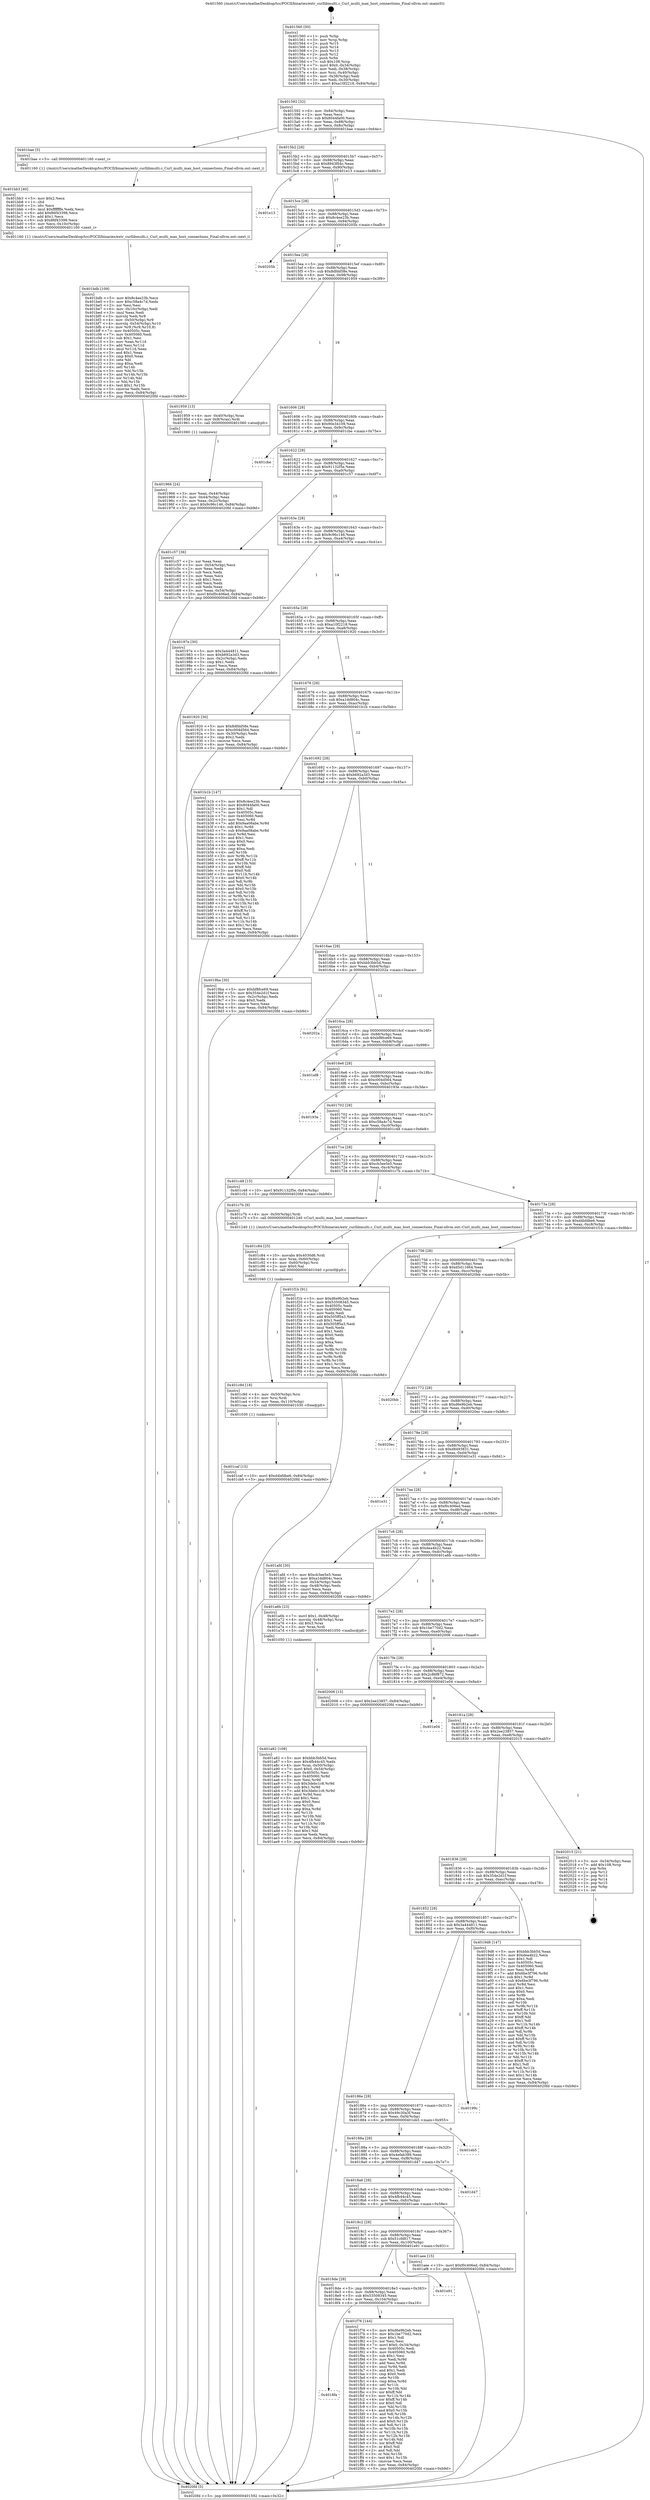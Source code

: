 digraph "0x401560" {
  label = "0x401560 (/mnt/c/Users/mathe/Desktop/tcc/POCII/binaries/extr_curllibmulti.c_Curl_multi_max_host_connections_Final-ollvm.out::main(0))"
  labelloc = "t"
  node[shape=record]

  Entry [label="",width=0.3,height=0.3,shape=circle,fillcolor=black,style=filled]
  "0x401592" [label="{
     0x401592 [32]\l
     | [instrs]\l
     &nbsp;&nbsp;0x401592 \<+6\>: mov -0x84(%rbp),%eax\l
     &nbsp;&nbsp;0x401598 \<+2\>: mov %eax,%ecx\l
     &nbsp;&nbsp;0x40159a \<+6\>: sub $0x8044fa00,%ecx\l
     &nbsp;&nbsp;0x4015a0 \<+6\>: mov %eax,-0x88(%rbp)\l
     &nbsp;&nbsp;0x4015a6 \<+6\>: mov %ecx,-0x8c(%rbp)\l
     &nbsp;&nbsp;0x4015ac \<+6\>: je 0000000000401bae \<main+0x64e\>\l
  }"]
  "0x401bae" [label="{
     0x401bae [5]\l
     | [instrs]\l
     &nbsp;&nbsp;0x401bae \<+5\>: call 0000000000401160 \<next_i\>\l
     | [calls]\l
     &nbsp;&nbsp;0x401160 \{1\} (/mnt/c/Users/mathe/Desktop/tcc/POCII/binaries/extr_curllibmulti.c_Curl_multi_max_host_connections_Final-ollvm.out::next_i)\l
  }"]
  "0x4015b2" [label="{
     0x4015b2 [28]\l
     | [instrs]\l
     &nbsp;&nbsp;0x4015b2 \<+5\>: jmp 00000000004015b7 \<main+0x57\>\l
     &nbsp;&nbsp;0x4015b7 \<+6\>: mov -0x88(%rbp),%eax\l
     &nbsp;&nbsp;0x4015bd \<+5\>: sub $0x8943f04c,%eax\l
     &nbsp;&nbsp;0x4015c2 \<+6\>: mov %eax,-0x90(%rbp)\l
     &nbsp;&nbsp;0x4015c8 \<+6\>: je 0000000000401e13 \<main+0x8b3\>\l
  }"]
  Exit [label="",width=0.3,height=0.3,shape=circle,fillcolor=black,style=filled,peripheries=2]
  "0x401e13" [label="{
     0x401e13\l
  }", style=dashed]
  "0x4015ce" [label="{
     0x4015ce [28]\l
     | [instrs]\l
     &nbsp;&nbsp;0x4015ce \<+5\>: jmp 00000000004015d3 \<main+0x73\>\l
     &nbsp;&nbsp;0x4015d3 \<+6\>: mov -0x88(%rbp),%eax\l
     &nbsp;&nbsp;0x4015d9 \<+5\>: sub $0x8c4ee23b,%eax\l
     &nbsp;&nbsp;0x4015de \<+6\>: mov %eax,-0x94(%rbp)\l
     &nbsp;&nbsp;0x4015e4 \<+6\>: je 000000000040205b \<main+0xafb\>\l
  }"]
  "0x4018fa" [label="{
     0x4018fa\l
  }", style=dashed]
  "0x40205b" [label="{
     0x40205b\l
  }", style=dashed]
  "0x4015ea" [label="{
     0x4015ea [28]\l
     | [instrs]\l
     &nbsp;&nbsp;0x4015ea \<+5\>: jmp 00000000004015ef \<main+0x8f\>\l
     &nbsp;&nbsp;0x4015ef \<+6\>: mov -0x88(%rbp),%eax\l
     &nbsp;&nbsp;0x4015f5 \<+5\>: sub $0x8dfdd58e,%eax\l
     &nbsp;&nbsp;0x4015fa \<+6\>: mov %eax,-0x98(%rbp)\l
     &nbsp;&nbsp;0x401600 \<+6\>: je 0000000000401959 \<main+0x3f9\>\l
  }"]
  "0x401f76" [label="{
     0x401f76 [144]\l
     | [instrs]\l
     &nbsp;&nbsp;0x401f76 \<+5\>: mov $0xd6e9b2eb,%eax\l
     &nbsp;&nbsp;0x401f7b \<+5\>: mov $0x1be770d2,%ecx\l
     &nbsp;&nbsp;0x401f80 \<+2\>: mov $0x1,%dl\l
     &nbsp;&nbsp;0x401f82 \<+2\>: xor %esi,%esi\l
     &nbsp;&nbsp;0x401f84 \<+7\>: movl $0x0,-0x34(%rbp)\l
     &nbsp;&nbsp;0x401f8b \<+7\>: mov 0x40505c,%edi\l
     &nbsp;&nbsp;0x401f92 \<+8\>: mov 0x405060,%r8d\l
     &nbsp;&nbsp;0x401f9a \<+3\>: sub $0x1,%esi\l
     &nbsp;&nbsp;0x401f9d \<+3\>: mov %edi,%r9d\l
     &nbsp;&nbsp;0x401fa0 \<+3\>: add %esi,%r9d\l
     &nbsp;&nbsp;0x401fa3 \<+4\>: imul %r9d,%edi\l
     &nbsp;&nbsp;0x401fa7 \<+3\>: and $0x1,%edi\l
     &nbsp;&nbsp;0x401faa \<+3\>: cmp $0x0,%edi\l
     &nbsp;&nbsp;0x401fad \<+4\>: sete %r10b\l
     &nbsp;&nbsp;0x401fb1 \<+4\>: cmp $0xa,%r8d\l
     &nbsp;&nbsp;0x401fb5 \<+4\>: setl %r11b\l
     &nbsp;&nbsp;0x401fb9 \<+3\>: mov %r10b,%bl\l
     &nbsp;&nbsp;0x401fbc \<+3\>: xor $0xff,%bl\l
     &nbsp;&nbsp;0x401fbf \<+3\>: mov %r11b,%r14b\l
     &nbsp;&nbsp;0x401fc2 \<+4\>: xor $0xff,%r14b\l
     &nbsp;&nbsp;0x401fc6 \<+3\>: xor $0x0,%dl\l
     &nbsp;&nbsp;0x401fc9 \<+3\>: mov %bl,%r15b\l
     &nbsp;&nbsp;0x401fcc \<+4\>: and $0x0,%r15b\l
     &nbsp;&nbsp;0x401fd0 \<+3\>: and %dl,%r10b\l
     &nbsp;&nbsp;0x401fd3 \<+3\>: mov %r14b,%r12b\l
     &nbsp;&nbsp;0x401fd6 \<+4\>: and $0x0,%r12b\l
     &nbsp;&nbsp;0x401fda \<+3\>: and %dl,%r11b\l
     &nbsp;&nbsp;0x401fdd \<+3\>: or %r10b,%r15b\l
     &nbsp;&nbsp;0x401fe0 \<+3\>: or %r11b,%r12b\l
     &nbsp;&nbsp;0x401fe3 \<+3\>: xor %r12b,%r15b\l
     &nbsp;&nbsp;0x401fe6 \<+3\>: or %r14b,%bl\l
     &nbsp;&nbsp;0x401fe9 \<+3\>: xor $0xff,%bl\l
     &nbsp;&nbsp;0x401fec \<+3\>: or $0x0,%dl\l
     &nbsp;&nbsp;0x401fef \<+2\>: and %dl,%bl\l
     &nbsp;&nbsp;0x401ff1 \<+3\>: or %bl,%r15b\l
     &nbsp;&nbsp;0x401ff4 \<+4\>: test $0x1,%r15b\l
     &nbsp;&nbsp;0x401ff8 \<+3\>: cmovne %ecx,%eax\l
     &nbsp;&nbsp;0x401ffb \<+6\>: mov %eax,-0x84(%rbp)\l
     &nbsp;&nbsp;0x402001 \<+5\>: jmp 00000000004020fd \<main+0xb9d\>\l
  }"]
  "0x401959" [label="{
     0x401959 [13]\l
     | [instrs]\l
     &nbsp;&nbsp;0x401959 \<+4\>: mov -0x40(%rbp),%rax\l
     &nbsp;&nbsp;0x40195d \<+4\>: mov 0x8(%rax),%rdi\l
     &nbsp;&nbsp;0x401961 \<+5\>: call 0000000000401060 \<atoi@plt\>\l
     | [calls]\l
     &nbsp;&nbsp;0x401060 \{1\} (unknown)\l
  }"]
  "0x401606" [label="{
     0x401606 [28]\l
     | [instrs]\l
     &nbsp;&nbsp;0x401606 \<+5\>: jmp 000000000040160b \<main+0xab\>\l
     &nbsp;&nbsp;0x40160b \<+6\>: mov -0x88(%rbp),%eax\l
     &nbsp;&nbsp;0x401611 \<+5\>: sub $0x90e34109,%eax\l
     &nbsp;&nbsp;0x401616 \<+6\>: mov %eax,-0x9c(%rbp)\l
     &nbsp;&nbsp;0x40161c \<+6\>: je 0000000000401cbe \<main+0x75e\>\l
  }"]
  "0x4018de" [label="{
     0x4018de [28]\l
     | [instrs]\l
     &nbsp;&nbsp;0x4018de \<+5\>: jmp 00000000004018e3 \<main+0x383\>\l
     &nbsp;&nbsp;0x4018e3 \<+6\>: mov -0x88(%rbp),%eax\l
     &nbsp;&nbsp;0x4018e9 \<+5\>: sub $0x53508345,%eax\l
     &nbsp;&nbsp;0x4018ee \<+6\>: mov %eax,-0x104(%rbp)\l
     &nbsp;&nbsp;0x4018f4 \<+6\>: je 0000000000401f76 \<main+0xa16\>\l
  }"]
  "0x401cbe" [label="{
     0x401cbe\l
  }", style=dashed]
  "0x401622" [label="{
     0x401622 [28]\l
     | [instrs]\l
     &nbsp;&nbsp;0x401622 \<+5\>: jmp 0000000000401627 \<main+0xc7\>\l
     &nbsp;&nbsp;0x401627 \<+6\>: mov -0x88(%rbp),%eax\l
     &nbsp;&nbsp;0x40162d \<+5\>: sub $0x91132f5e,%eax\l
     &nbsp;&nbsp;0x401632 \<+6\>: mov %eax,-0xa0(%rbp)\l
     &nbsp;&nbsp;0x401638 \<+6\>: je 0000000000401c57 \<main+0x6f7\>\l
  }"]
  "0x401e91" [label="{
     0x401e91\l
  }", style=dashed]
  "0x401c57" [label="{
     0x401c57 [36]\l
     | [instrs]\l
     &nbsp;&nbsp;0x401c57 \<+2\>: xor %eax,%eax\l
     &nbsp;&nbsp;0x401c59 \<+3\>: mov -0x54(%rbp),%ecx\l
     &nbsp;&nbsp;0x401c5c \<+2\>: mov %eax,%edx\l
     &nbsp;&nbsp;0x401c5e \<+2\>: sub %ecx,%edx\l
     &nbsp;&nbsp;0x401c60 \<+2\>: mov %eax,%ecx\l
     &nbsp;&nbsp;0x401c62 \<+3\>: sub $0x1,%ecx\l
     &nbsp;&nbsp;0x401c65 \<+2\>: add %ecx,%edx\l
     &nbsp;&nbsp;0x401c67 \<+2\>: sub %edx,%eax\l
     &nbsp;&nbsp;0x401c69 \<+3\>: mov %eax,-0x54(%rbp)\l
     &nbsp;&nbsp;0x401c6c \<+10\>: movl $0xf0c406ed,-0x84(%rbp)\l
     &nbsp;&nbsp;0x401c76 \<+5\>: jmp 00000000004020fd \<main+0xb9d\>\l
  }"]
  "0x40163e" [label="{
     0x40163e [28]\l
     | [instrs]\l
     &nbsp;&nbsp;0x40163e \<+5\>: jmp 0000000000401643 \<main+0xe3\>\l
     &nbsp;&nbsp;0x401643 \<+6\>: mov -0x88(%rbp),%eax\l
     &nbsp;&nbsp;0x401649 \<+5\>: sub $0x9c96c146,%eax\l
     &nbsp;&nbsp;0x40164e \<+6\>: mov %eax,-0xa4(%rbp)\l
     &nbsp;&nbsp;0x401654 \<+6\>: je 000000000040197e \<main+0x41e\>\l
  }"]
  "0x401caf" [label="{
     0x401caf [15]\l
     | [instrs]\l
     &nbsp;&nbsp;0x401caf \<+10\>: movl $0xd4bfdbe6,-0x84(%rbp)\l
     &nbsp;&nbsp;0x401cb9 \<+5\>: jmp 00000000004020fd \<main+0xb9d\>\l
  }"]
  "0x40197e" [label="{
     0x40197e [30]\l
     | [instrs]\l
     &nbsp;&nbsp;0x40197e \<+5\>: mov $0x3a444811,%eax\l
     &nbsp;&nbsp;0x401983 \<+5\>: mov $0xb692a3d3,%ecx\l
     &nbsp;&nbsp;0x401988 \<+3\>: mov -0x2c(%rbp),%edx\l
     &nbsp;&nbsp;0x40198b \<+3\>: cmp $0x1,%edx\l
     &nbsp;&nbsp;0x40198e \<+3\>: cmovl %ecx,%eax\l
     &nbsp;&nbsp;0x401991 \<+6\>: mov %eax,-0x84(%rbp)\l
     &nbsp;&nbsp;0x401997 \<+5\>: jmp 00000000004020fd \<main+0xb9d\>\l
  }"]
  "0x40165a" [label="{
     0x40165a [28]\l
     | [instrs]\l
     &nbsp;&nbsp;0x40165a \<+5\>: jmp 000000000040165f \<main+0xff\>\l
     &nbsp;&nbsp;0x40165f \<+6\>: mov -0x88(%rbp),%eax\l
     &nbsp;&nbsp;0x401665 \<+5\>: sub $0xa10f2218,%eax\l
     &nbsp;&nbsp;0x40166a \<+6\>: mov %eax,-0xa8(%rbp)\l
     &nbsp;&nbsp;0x401670 \<+6\>: je 0000000000401920 \<main+0x3c0\>\l
  }"]
  "0x401c9d" [label="{
     0x401c9d [18]\l
     | [instrs]\l
     &nbsp;&nbsp;0x401c9d \<+4\>: mov -0x50(%rbp),%rsi\l
     &nbsp;&nbsp;0x401ca1 \<+3\>: mov %rsi,%rdi\l
     &nbsp;&nbsp;0x401ca4 \<+6\>: mov %eax,-0x110(%rbp)\l
     &nbsp;&nbsp;0x401caa \<+5\>: call 0000000000401030 \<free@plt\>\l
     | [calls]\l
     &nbsp;&nbsp;0x401030 \{1\} (unknown)\l
  }"]
  "0x401920" [label="{
     0x401920 [30]\l
     | [instrs]\l
     &nbsp;&nbsp;0x401920 \<+5\>: mov $0x8dfdd58e,%eax\l
     &nbsp;&nbsp;0x401925 \<+5\>: mov $0xc004d564,%ecx\l
     &nbsp;&nbsp;0x40192a \<+3\>: mov -0x30(%rbp),%edx\l
     &nbsp;&nbsp;0x40192d \<+3\>: cmp $0x2,%edx\l
     &nbsp;&nbsp;0x401930 \<+3\>: cmovne %ecx,%eax\l
     &nbsp;&nbsp;0x401933 \<+6\>: mov %eax,-0x84(%rbp)\l
     &nbsp;&nbsp;0x401939 \<+5\>: jmp 00000000004020fd \<main+0xb9d\>\l
  }"]
  "0x401676" [label="{
     0x401676 [28]\l
     | [instrs]\l
     &nbsp;&nbsp;0x401676 \<+5\>: jmp 000000000040167b \<main+0x11b\>\l
     &nbsp;&nbsp;0x40167b \<+6\>: mov -0x88(%rbp),%eax\l
     &nbsp;&nbsp;0x401681 \<+5\>: sub $0xa1dd804c,%eax\l
     &nbsp;&nbsp;0x401686 \<+6\>: mov %eax,-0xac(%rbp)\l
     &nbsp;&nbsp;0x40168c \<+6\>: je 0000000000401b1b \<main+0x5bb\>\l
  }"]
  "0x4020fd" [label="{
     0x4020fd [5]\l
     | [instrs]\l
     &nbsp;&nbsp;0x4020fd \<+5\>: jmp 0000000000401592 \<main+0x32\>\l
  }"]
  "0x401560" [label="{
     0x401560 [50]\l
     | [instrs]\l
     &nbsp;&nbsp;0x401560 \<+1\>: push %rbp\l
     &nbsp;&nbsp;0x401561 \<+3\>: mov %rsp,%rbp\l
     &nbsp;&nbsp;0x401564 \<+2\>: push %r15\l
     &nbsp;&nbsp;0x401566 \<+2\>: push %r14\l
     &nbsp;&nbsp;0x401568 \<+2\>: push %r13\l
     &nbsp;&nbsp;0x40156a \<+2\>: push %r12\l
     &nbsp;&nbsp;0x40156c \<+1\>: push %rbx\l
     &nbsp;&nbsp;0x40156d \<+7\>: sub $0x108,%rsp\l
     &nbsp;&nbsp;0x401574 \<+7\>: movl $0x0,-0x34(%rbp)\l
     &nbsp;&nbsp;0x40157b \<+3\>: mov %edi,-0x38(%rbp)\l
     &nbsp;&nbsp;0x40157e \<+4\>: mov %rsi,-0x40(%rbp)\l
     &nbsp;&nbsp;0x401582 \<+3\>: mov -0x38(%rbp),%edi\l
     &nbsp;&nbsp;0x401585 \<+3\>: mov %edi,-0x30(%rbp)\l
     &nbsp;&nbsp;0x401588 \<+10\>: movl $0xa10f2218,-0x84(%rbp)\l
  }"]
  "0x401966" [label="{
     0x401966 [24]\l
     | [instrs]\l
     &nbsp;&nbsp;0x401966 \<+3\>: mov %eax,-0x44(%rbp)\l
     &nbsp;&nbsp;0x401969 \<+3\>: mov -0x44(%rbp),%eax\l
     &nbsp;&nbsp;0x40196c \<+3\>: mov %eax,-0x2c(%rbp)\l
     &nbsp;&nbsp;0x40196f \<+10\>: movl $0x9c96c146,-0x84(%rbp)\l
     &nbsp;&nbsp;0x401979 \<+5\>: jmp 00000000004020fd \<main+0xb9d\>\l
  }"]
  "0x401c84" [label="{
     0x401c84 [25]\l
     | [instrs]\l
     &nbsp;&nbsp;0x401c84 \<+10\>: movabs $0x4030d6,%rdi\l
     &nbsp;&nbsp;0x401c8e \<+4\>: mov %rax,-0x60(%rbp)\l
     &nbsp;&nbsp;0x401c92 \<+4\>: mov -0x60(%rbp),%rsi\l
     &nbsp;&nbsp;0x401c96 \<+2\>: mov $0x0,%al\l
     &nbsp;&nbsp;0x401c98 \<+5\>: call 0000000000401040 \<printf@plt\>\l
     | [calls]\l
     &nbsp;&nbsp;0x401040 \{1\} (unknown)\l
  }"]
  "0x401b1b" [label="{
     0x401b1b [147]\l
     | [instrs]\l
     &nbsp;&nbsp;0x401b1b \<+5\>: mov $0x8c4ee23b,%eax\l
     &nbsp;&nbsp;0x401b20 \<+5\>: mov $0x8044fa00,%ecx\l
     &nbsp;&nbsp;0x401b25 \<+2\>: mov $0x1,%dl\l
     &nbsp;&nbsp;0x401b27 \<+7\>: mov 0x40505c,%esi\l
     &nbsp;&nbsp;0x401b2e \<+7\>: mov 0x405060,%edi\l
     &nbsp;&nbsp;0x401b35 \<+3\>: mov %esi,%r8d\l
     &nbsp;&nbsp;0x401b38 \<+7\>: add $0x9aa08abe,%r8d\l
     &nbsp;&nbsp;0x401b3f \<+4\>: sub $0x1,%r8d\l
     &nbsp;&nbsp;0x401b43 \<+7\>: sub $0x9aa08abe,%r8d\l
     &nbsp;&nbsp;0x401b4a \<+4\>: imul %r8d,%esi\l
     &nbsp;&nbsp;0x401b4e \<+3\>: and $0x1,%esi\l
     &nbsp;&nbsp;0x401b51 \<+3\>: cmp $0x0,%esi\l
     &nbsp;&nbsp;0x401b54 \<+4\>: sete %r9b\l
     &nbsp;&nbsp;0x401b58 \<+3\>: cmp $0xa,%edi\l
     &nbsp;&nbsp;0x401b5b \<+4\>: setl %r10b\l
     &nbsp;&nbsp;0x401b5f \<+3\>: mov %r9b,%r11b\l
     &nbsp;&nbsp;0x401b62 \<+4\>: xor $0xff,%r11b\l
     &nbsp;&nbsp;0x401b66 \<+3\>: mov %r10b,%bl\l
     &nbsp;&nbsp;0x401b69 \<+3\>: xor $0xff,%bl\l
     &nbsp;&nbsp;0x401b6c \<+3\>: xor $0x0,%dl\l
     &nbsp;&nbsp;0x401b6f \<+3\>: mov %r11b,%r14b\l
     &nbsp;&nbsp;0x401b72 \<+4\>: and $0x0,%r14b\l
     &nbsp;&nbsp;0x401b76 \<+3\>: and %dl,%r9b\l
     &nbsp;&nbsp;0x401b79 \<+3\>: mov %bl,%r15b\l
     &nbsp;&nbsp;0x401b7c \<+4\>: and $0x0,%r15b\l
     &nbsp;&nbsp;0x401b80 \<+3\>: and %dl,%r10b\l
     &nbsp;&nbsp;0x401b83 \<+3\>: or %r9b,%r14b\l
     &nbsp;&nbsp;0x401b86 \<+3\>: or %r10b,%r15b\l
     &nbsp;&nbsp;0x401b89 \<+3\>: xor %r15b,%r14b\l
     &nbsp;&nbsp;0x401b8c \<+3\>: or %bl,%r11b\l
     &nbsp;&nbsp;0x401b8f \<+4\>: xor $0xff,%r11b\l
     &nbsp;&nbsp;0x401b93 \<+3\>: or $0x0,%dl\l
     &nbsp;&nbsp;0x401b96 \<+3\>: and %dl,%r11b\l
     &nbsp;&nbsp;0x401b99 \<+3\>: or %r11b,%r14b\l
     &nbsp;&nbsp;0x401b9c \<+4\>: test $0x1,%r14b\l
     &nbsp;&nbsp;0x401ba0 \<+3\>: cmovne %ecx,%eax\l
     &nbsp;&nbsp;0x401ba3 \<+6\>: mov %eax,-0x84(%rbp)\l
     &nbsp;&nbsp;0x401ba9 \<+5\>: jmp 00000000004020fd \<main+0xb9d\>\l
  }"]
  "0x401692" [label="{
     0x401692 [28]\l
     | [instrs]\l
     &nbsp;&nbsp;0x401692 \<+5\>: jmp 0000000000401697 \<main+0x137\>\l
     &nbsp;&nbsp;0x401697 \<+6\>: mov -0x88(%rbp),%eax\l
     &nbsp;&nbsp;0x40169d \<+5\>: sub $0xb692a3d3,%eax\l
     &nbsp;&nbsp;0x4016a2 \<+6\>: mov %eax,-0xb0(%rbp)\l
     &nbsp;&nbsp;0x4016a8 \<+6\>: je 00000000004019ba \<main+0x45a\>\l
  }"]
  "0x401bdb" [label="{
     0x401bdb [109]\l
     | [instrs]\l
     &nbsp;&nbsp;0x401bdb \<+5\>: mov $0x8c4ee23b,%ecx\l
     &nbsp;&nbsp;0x401be0 \<+5\>: mov $0xc58a4c7d,%edx\l
     &nbsp;&nbsp;0x401be5 \<+2\>: xor %esi,%esi\l
     &nbsp;&nbsp;0x401be7 \<+6\>: mov -0x10c(%rbp),%edi\l
     &nbsp;&nbsp;0x401bed \<+3\>: imul %eax,%edi\l
     &nbsp;&nbsp;0x401bf0 \<+3\>: movslq %edi,%r8\l
     &nbsp;&nbsp;0x401bf3 \<+4\>: mov -0x50(%rbp),%r9\l
     &nbsp;&nbsp;0x401bf7 \<+4\>: movslq -0x54(%rbp),%r10\l
     &nbsp;&nbsp;0x401bfb \<+4\>: mov %r8,(%r9,%r10,8)\l
     &nbsp;&nbsp;0x401bff \<+7\>: mov 0x40505c,%eax\l
     &nbsp;&nbsp;0x401c06 \<+7\>: mov 0x405060,%edi\l
     &nbsp;&nbsp;0x401c0d \<+3\>: sub $0x1,%esi\l
     &nbsp;&nbsp;0x401c10 \<+3\>: mov %eax,%r11d\l
     &nbsp;&nbsp;0x401c13 \<+3\>: add %esi,%r11d\l
     &nbsp;&nbsp;0x401c16 \<+4\>: imul %r11d,%eax\l
     &nbsp;&nbsp;0x401c1a \<+3\>: and $0x1,%eax\l
     &nbsp;&nbsp;0x401c1d \<+3\>: cmp $0x0,%eax\l
     &nbsp;&nbsp;0x401c20 \<+3\>: sete %bl\l
     &nbsp;&nbsp;0x401c23 \<+3\>: cmp $0xa,%edi\l
     &nbsp;&nbsp;0x401c26 \<+4\>: setl %r14b\l
     &nbsp;&nbsp;0x401c2a \<+3\>: mov %bl,%r15b\l
     &nbsp;&nbsp;0x401c2d \<+3\>: and %r14b,%r15b\l
     &nbsp;&nbsp;0x401c30 \<+3\>: xor %r14b,%bl\l
     &nbsp;&nbsp;0x401c33 \<+3\>: or %bl,%r15b\l
     &nbsp;&nbsp;0x401c36 \<+4\>: test $0x1,%r15b\l
     &nbsp;&nbsp;0x401c3a \<+3\>: cmovne %edx,%ecx\l
     &nbsp;&nbsp;0x401c3d \<+6\>: mov %ecx,-0x84(%rbp)\l
     &nbsp;&nbsp;0x401c43 \<+5\>: jmp 00000000004020fd \<main+0xb9d\>\l
  }"]
  "0x4019ba" [label="{
     0x4019ba [30]\l
     | [instrs]\l
     &nbsp;&nbsp;0x4019ba \<+5\>: mov $0xbf8fce69,%eax\l
     &nbsp;&nbsp;0x4019bf \<+5\>: mov $0x354e2d1f,%ecx\l
     &nbsp;&nbsp;0x4019c4 \<+3\>: mov -0x2c(%rbp),%edx\l
     &nbsp;&nbsp;0x4019c7 \<+3\>: cmp $0x0,%edx\l
     &nbsp;&nbsp;0x4019ca \<+3\>: cmove %ecx,%eax\l
     &nbsp;&nbsp;0x4019cd \<+6\>: mov %eax,-0x84(%rbp)\l
     &nbsp;&nbsp;0x4019d3 \<+5\>: jmp 00000000004020fd \<main+0xb9d\>\l
  }"]
  "0x4016ae" [label="{
     0x4016ae [28]\l
     | [instrs]\l
     &nbsp;&nbsp;0x4016ae \<+5\>: jmp 00000000004016b3 \<main+0x153\>\l
     &nbsp;&nbsp;0x4016b3 \<+6\>: mov -0x88(%rbp),%eax\l
     &nbsp;&nbsp;0x4016b9 \<+5\>: sub $0xbbb3bb5d,%eax\l
     &nbsp;&nbsp;0x4016be \<+6\>: mov %eax,-0xb4(%rbp)\l
     &nbsp;&nbsp;0x4016c4 \<+6\>: je 000000000040202a \<main+0xaca\>\l
  }"]
  "0x401bb3" [label="{
     0x401bb3 [40]\l
     | [instrs]\l
     &nbsp;&nbsp;0x401bb3 \<+5\>: mov $0x2,%ecx\l
     &nbsp;&nbsp;0x401bb8 \<+1\>: cltd\l
     &nbsp;&nbsp;0x401bb9 \<+2\>: idiv %ecx\l
     &nbsp;&nbsp;0x401bbb \<+6\>: imul $0xfffffffe,%edx,%ecx\l
     &nbsp;&nbsp;0x401bc1 \<+6\>: add $0x86f43398,%ecx\l
     &nbsp;&nbsp;0x401bc7 \<+3\>: add $0x1,%ecx\l
     &nbsp;&nbsp;0x401bca \<+6\>: sub $0x86f43398,%ecx\l
     &nbsp;&nbsp;0x401bd0 \<+6\>: mov %ecx,-0x10c(%rbp)\l
     &nbsp;&nbsp;0x401bd6 \<+5\>: call 0000000000401160 \<next_i\>\l
     | [calls]\l
     &nbsp;&nbsp;0x401160 \{1\} (/mnt/c/Users/mathe/Desktop/tcc/POCII/binaries/extr_curllibmulti.c_Curl_multi_max_host_connections_Final-ollvm.out::next_i)\l
  }"]
  "0x40202a" [label="{
     0x40202a\l
  }", style=dashed]
  "0x4016ca" [label="{
     0x4016ca [28]\l
     | [instrs]\l
     &nbsp;&nbsp;0x4016ca \<+5\>: jmp 00000000004016cf \<main+0x16f\>\l
     &nbsp;&nbsp;0x4016cf \<+6\>: mov -0x88(%rbp),%eax\l
     &nbsp;&nbsp;0x4016d5 \<+5\>: sub $0xbf8fce69,%eax\l
     &nbsp;&nbsp;0x4016da \<+6\>: mov %eax,-0xb8(%rbp)\l
     &nbsp;&nbsp;0x4016e0 \<+6\>: je 0000000000401ef8 \<main+0x998\>\l
  }"]
  "0x4018c2" [label="{
     0x4018c2 [28]\l
     | [instrs]\l
     &nbsp;&nbsp;0x4018c2 \<+5\>: jmp 00000000004018c7 \<main+0x367\>\l
     &nbsp;&nbsp;0x4018c7 \<+6\>: mov -0x88(%rbp),%eax\l
     &nbsp;&nbsp;0x4018cd \<+5\>: sub $0x51cfd817,%eax\l
     &nbsp;&nbsp;0x4018d2 \<+6\>: mov %eax,-0x100(%rbp)\l
     &nbsp;&nbsp;0x4018d8 \<+6\>: je 0000000000401e91 \<main+0x931\>\l
  }"]
  "0x401ef8" [label="{
     0x401ef8\l
  }", style=dashed]
  "0x4016e6" [label="{
     0x4016e6 [28]\l
     | [instrs]\l
     &nbsp;&nbsp;0x4016e6 \<+5\>: jmp 00000000004016eb \<main+0x18b\>\l
     &nbsp;&nbsp;0x4016eb \<+6\>: mov -0x88(%rbp),%eax\l
     &nbsp;&nbsp;0x4016f1 \<+5\>: sub $0xc004d564,%eax\l
     &nbsp;&nbsp;0x4016f6 \<+6\>: mov %eax,-0xbc(%rbp)\l
     &nbsp;&nbsp;0x4016fc \<+6\>: je 000000000040193e \<main+0x3de\>\l
  }"]
  "0x401aee" [label="{
     0x401aee [15]\l
     | [instrs]\l
     &nbsp;&nbsp;0x401aee \<+10\>: movl $0xf0c406ed,-0x84(%rbp)\l
     &nbsp;&nbsp;0x401af8 \<+5\>: jmp 00000000004020fd \<main+0xb9d\>\l
  }"]
  "0x40193e" [label="{
     0x40193e\l
  }", style=dashed]
  "0x401702" [label="{
     0x401702 [28]\l
     | [instrs]\l
     &nbsp;&nbsp;0x401702 \<+5\>: jmp 0000000000401707 \<main+0x1a7\>\l
     &nbsp;&nbsp;0x401707 \<+6\>: mov -0x88(%rbp),%eax\l
     &nbsp;&nbsp;0x40170d \<+5\>: sub $0xc58a4c7d,%eax\l
     &nbsp;&nbsp;0x401712 \<+6\>: mov %eax,-0xc0(%rbp)\l
     &nbsp;&nbsp;0x401718 \<+6\>: je 0000000000401c48 \<main+0x6e8\>\l
  }"]
  "0x4018a6" [label="{
     0x4018a6 [28]\l
     | [instrs]\l
     &nbsp;&nbsp;0x4018a6 \<+5\>: jmp 00000000004018ab \<main+0x34b\>\l
     &nbsp;&nbsp;0x4018ab \<+6\>: mov -0x88(%rbp),%eax\l
     &nbsp;&nbsp;0x4018b1 \<+5\>: sub $0x4fb44c45,%eax\l
     &nbsp;&nbsp;0x4018b6 \<+6\>: mov %eax,-0xfc(%rbp)\l
     &nbsp;&nbsp;0x4018bc \<+6\>: je 0000000000401aee \<main+0x58e\>\l
  }"]
  "0x401c48" [label="{
     0x401c48 [15]\l
     | [instrs]\l
     &nbsp;&nbsp;0x401c48 \<+10\>: movl $0x91132f5e,-0x84(%rbp)\l
     &nbsp;&nbsp;0x401c52 \<+5\>: jmp 00000000004020fd \<main+0xb9d\>\l
  }"]
  "0x40171e" [label="{
     0x40171e [28]\l
     | [instrs]\l
     &nbsp;&nbsp;0x40171e \<+5\>: jmp 0000000000401723 \<main+0x1c3\>\l
     &nbsp;&nbsp;0x401723 \<+6\>: mov -0x88(%rbp),%eax\l
     &nbsp;&nbsp;0x401729 \<+5\>: sub $0xcb3ee5e5,%eax\l
     &nbsp;&nbsp;0x40172e \<+6\>: mov %eax,-0xc4(%rbp)\l
     &nbsp;&nbsp;0x401734 \<+6\>: je 0000000000401c7b \<main+0x71b\>\l
  }"]
  "0x401d47" [label="{
     0x401d47\l
  }", style=dashed]
  "0x401c7b" [label="{
     0x401c7b [9]\l
     | [instrs]\l
     &nbsp;&nbsp;0x401c7b \<+4\>: mov -0x50(%rbp),%rdi\l
     &nbsp;&nbsp;0x401c7f \<+5\>: call 0000000000401240 \<Curl_multi_max_host_connections\>\l
     | [calls]\l
     &nbsp;&nbsp;0x401240 \{1\} (/mnt/c/Users/mathe/Desktop/tcc/POCII/binaries/extr_curllibmulti.c_Curl_multi_max_host_connections_Final-ollvm.out::Curl_multi_max_host_connections)\l
  }"]
  "0x40173a" [label="{
     0x40173a [28]\l
     | [instrs]\l
     &nbsp;&nbsp;0x40173a \<+5\>: jmp 000000000040173f \<main+0x1df\>\l
     &nbsp;&nbsp;0x40173f \<+6\>: mov -0x88(%rbp),%eax\l
     &nbsp;&nbsp;0x401745 \<+5\>: sub $0xd4bfdbe6,%eax\l
     &nbsp;&nbsp;0x40174a \<+6\>: mov %eax,-0xc8(%rbp)\l
     &nbsp;&nbsp;0x401750 \<+6\>: je 0000000000401f1b \<main+0x9bb\>\l
  }"]
  "0x40188a" [label="{
     0x40188a [28]\l
     | [instrs]\l
     &nbsp;&nbsp;0x40188a \<+5\>: jmp 000000000040188f \<main+0x32f\>\l
     &nbsp;&nbsp;0x40188f \<+6\>: mov -0x88(%rbp),%eax\l
     &nbsp;&nbsp;0x401895 \<+5\>: sub $0x4efab389,%eax\l
     &nbsp;&nbsp;0x40189a \<+6\>: mov %eax,-0xf8(%rbp)\l
     &nbsp;&nbsp;0x4018a0 \<+6\>: je 0000000000401d47 \<main+0x7e7\>\l
  }"]
  "0x401f1b" [label="{
     0x401f1b [91]\l
     | [instrs]\l
     &nbsp;&nbsp;0x401f1b \<+5\>: mov $0xd6e9b2eb,%eax\l
     &nbsp;&nbsp;0x401f20 \<+5\>: mov $0x53508345,%ecx\l
     &nbsp;&nbsp;0x401f25 \<+7\>: mov 0x40505c,%edx\l
     &nbsp;&nbsp;0x401f2c \<+7\>: mov 0x405060,%esi\l
     &nbsp;&nbsp;0x401f33 \<+2\>: mov %edx,%edi\l
     &nbsp;&nbsp;0x401f35 \<+6\>: add $0x505ff5a3,%edi\l
     &nbsp;&nbsp;0x401f3b \<+3\>: sub $0x1,%edi\l
     &nbsp;&nbsp;0x401f3e \<+6\>: sub $0x505ff5a3,%edi\l
     &nbsp;&nbsp;0x401f44 \<+3\>: imul %edi,%edx\l
     &nbsp;&nbsp;0x401f47 \<+3\>: and $0x1,%edx\l
     &nbsp;&nbsp;0x401f4a \<+3\>: cmp $0x0,%edx\l
     &nbsp;&nbsp;0x401f4d \<+4\>: sete %r8b\l
     &nbsp;&nbsp;0x401f51 \<+3\>: cmp $0xa,%esi\l
     &nbsp;&nbsp;0x401f54 \<+4\>: setl %r9b\l
     &nbsp;&nbsp;0x401f58 \<+3\>: mov %r8b,%r10b\l
     &nbsp;&nbsp;0x401f5b \<+3\>: and %r9b,%r10b\l
     &nbsp;&nbsp;0x401f5e \<+3\>: xor %r9b,%r8b\l
     &nbsp;&nbsp;0x401f61 \<+3\>: or %r8b,%r10b\l
     &nbsp;&nbsp;0x401f64 \<+4\>: test $0x1,%r10b\l
     &nbsp;&nbsp;0x401f68 \<+3\>: cmovne %ecx,%eax\l
     &nbsp;&nbsp;0x401f6b \<+6\>: mov %eax,-0x84(%rbp)\l
     &nbsp;&nbsp;0x401f71 \<+5\>: jmp 00000000004020fd \<main+0xb9d\>\l
  }"]
  "0x401756" [label="{
     0x401756 [28]\l
     | [instrs]\l
     &nbsp;&nbsp;0x401756 \<+5\>: jmp 000000000040175b \<main+0x1fb\>\l
     &nbsp;&nbsp;0x40175b \<+6\>: mov -0x88(%rbp),%eax\l
     &nbsp;&nbsp;0x401761 \<+5\>: sub $0xd5d11664,%eax\l
     &nbsp;&nbsp;0x401766 \<+6\>: mov %eax,-0xcc(%rbp)\l
     &nbsp;&nbsp;0x40176c \<+6\>: je 00000000004020bb \<main+0xb5b\>\l
  }"]
  "0x401eb5" [label="{
     0x401eb5\l
  }", style=dashed]
  "0x4020bb" [label="{
     0x4020bb\l
  }", style=dashed]
  "0x401772" [label="{
     0x401772 [28]\l
     | [instrs]\l
     &nbsp;&nbsp;0x401772 \<+5\>: jmp 0000000000401777 \<main+0x217\>\l
     &nbsp;&nbsp;0x401777 \<+6\>: mov -0x88(%rbp),%eax\l
     &nbsp;&nbsp;0x40177d \<+5\>: sub $0xd6e9b2eb,%eax\l
     &nbsp;&nbsp;0x401782 \<+6\>: mov %eax,-0xd0(%rbp)\l
     &nbsp;&nbsp;0x401788 \<+6\>: je 00000000004020ec \<main+0xb8c\>\l
  }"]
  "0x40186e" [label="{
     0x40186e [28]\l
     | [instrs]\l
     &nbsp;&nbsp;0x40186e \<+5\>: jmp 0000000000401873 \<main+0x313\>\l
     &nbsp;&nbsp;0x401873 \<+6\>: mov -0x88(%rbp),%eax\l
     &nbsp;&nbsp;0x401879 \<+5\>: sub $0x49c30a3f,%eax\l
     &nbsp;&nbsp;0x40187e \<+6\>: mov %eax,-0xf4(%rbp)\l
     &nbsp;&nbsp;0x401884 \<+6\>: je 0000000000401eb5 \<main+0x955\>\l
  }"]
  "0x4020ec" [label="{
     0x4020ec\l
  }", style=dashed]
  "0x40178e" [label="{
     0x40178e [28]\l
     | [instrs]\l
     &nbsp;&nbsp;0x40178e \<+5\>: jmp 0000000000401793 \<main+0x233\>\l
     &nbsp;&nbsp;0x401793 \<+6\>: mov -0x88(%rbp),%eax\l
     &nbsp;&nbsp;0x401799 \<+5\>: sub $0xd8493831,%eax\l
     &nbsp;&nbsp;0x40179e \<+6\>: mov %eax,-0xd4(%rbp)\l
     &nbsp;&nbsp;0x4017a4 \<+6\>: je 0000000000401e31 \<main+0x8d1\>\l
  }"]
  "0x40199c" [label="{
     0x40199c\l
  }", style=dashed]
  "0x401e31" [label="{
     0x401e31\l
  }", style=dashed]
  "0x4017aa" [label="{
     0x4017aa [28]\l
     | [instrs]\l
     &nbsp;&nbsp;0x4017aa \<+5\>: jmp 00000000004017af \<main+0x24f\>\l
     &nbsp;&nbsp;0x4017af \<+6\>: mov -0x88(%rbp),%eax\l
     &nbsp;&nbsp;0x4017b5 \<+5\>: sub $0xf0c406ed,%eax\l
     &nbsp;&nbsp;0x4017ba \<+6\>: mov %eax,-0xd8(%rbp)\l
     &nbsp;&nbsp;0x4017c0 \<+6\>: je 0000000000401afd \<main+0x59d\>\l
  }"]
  "0x401a82" [label="{
     0x401a82 [108]\l
     | [instrs]\l
     &nbsp;&nbsp;0x401a82 \<+5\>: mov $0xbbb3bb5d,%ecx\l
     &nbsp;&nbsp;0x401a87 \<+5\>: mov $0x4fb44c45,%edx\l
     &nbsp;&nbsp;0x401a8c \<+4\>: mov %rax,-0x50(%rbp)\l
     &nbsp;&nbsp;0x401a90 \<+7\>: movl $0x0,-0x54(%rbp)\l
     &nbsp;&nbsp;0x401a97 \<+7\>: mov 0x40505c,%esi\l
     &nbsp;&nbsp;0x401a9e \<+8\>: mov 0x405060,%r8d\l
     &nbsp;&nbsp;0x401aa6 \<+3\>: mov %esi,%r9d\l
     &nbsp;&nbsp;0x401aa9 \<+7\>: sub $0x3debc1c6,%r9d\l
     &nbsp;&nbsp;0x401ab0 \<+4\>: sub $0x1,%r9d\l
     &nbsp;&nbsp;0x401ab4 \<+7\>: add $0x3debc1c6,%r9d\l
     &nbsp;&nbsp;0x401abb \<+4\>: imul %r9d,%esi\l
     &nbsp;&nbsp;0x401abf \<+3\>: and $0x1,%esi\l
     &nbsp;&nbsp;0x401ac2 \<+3\>: cmp $0x0,%esi\l
     &nbsp;&nbsp;0x401ac5 \<+4\>: sete %r10b\l
     &nbsp;&nbsp;0x401ac9 \<+4\>: cmp $0xa,%r8d\l
     &nbsp;&nbsp;0x401acd \<+4\>: setl %r11b\l
     &nbsp;&nbsp;0x401ad1 \<+3\>: mov %r10b,%bl\l
     &nbsp;&nbsp;0x401ad4 \<+3\>: and %r11b,%bl\l
     &nbsp;&nbsp;0x401ad7 \<+3\>: xor %r11b,%r10b\l
     &nbsp;&nbsp;0x401ada \<+3\>: or %r10b,%bl\l
     &nbsp;&nbsp;0x401add \<+3\>: test $0x1,%bl\l
     &nbsp;&nbsp;0x401ae0 \<+3\>: cmovne %edx,%ecx\l
     &nbsp;&nbsp;0x401ae3 \<+6\>: mov %ecx,-0x84(%rbp)\l
     &nbsp;&nbsp;0x401ae9 \<+5\>: jmp 00000000004020fd \<main+0xb9d\>\l
  }"]
  "0x401afd" [label="{
     0x401afd [30]\l
     | [instrs]\l
     &nbsp;&nbsp;0x401afd \<+5\>: mov $0xcb3ee5e5,%eax\l
     &nbsp;&nbsp;0x401b02 \<+5\>: mov $0xa1dd804c,%ecx\l
     &nbsp;&nbsp;0x401b07 \<+3\>: mov -0x54(%rbp),%edx\l
     &nbsp;&nbsp;0x401b0a \<+3\>: cmp -0x48(%rbp),%edx\l
     &nbsp;&nbsp;0x401b0d \<+3\>: cmovl %ecx,%eax\l
     &nbsp;&nbsp;0x401b10 \<+6\>: mov %eax,-0x84(%rbp)\l
     &nbsp;&nbsp;0x401b16 \<+5\>: jmp 00000000004020fd \<main+0xb9d\>\l
  }"]
  "0x4017c6" [label="{
     0x4017c6 [28]\l
     | [instrs]\l
     &nbsp;&nbsp;0x4017c6 \<+5\>: jmp 00000000004017cb \<main+0x26b\>\l
     &nbsp;&nbsp;0x4017cb \<+6\>: mov -0x88(%rbp),%eax\l
     &nbsp;&nbsp;0x4017d1 \<+5\>: sub $0xdea4b22,%eax\l
     &nbsp;&nbsp;0x4017d6 \<+6\>: mov %eax,-0xdc(%rbp)\l
     &nbsp;&nbsp;0x4017dc \<+6\>: je 0000000000401a6b \<main+0x50b\>\l
  }"]
  "0x401852" [label="{
     0x401852 [28]\l
     | [instrs]\l
     &nbsp;&nbsp;0x401852 \<+5\>: jmp 0000000000401857 \<main+0x2f7\>\l
     &nbsp;&nbsp;0x401857 \<+6\>: mov -0x88(%rbp),%eax\l
     &nbsp;&nbsp;0x40185d \<+5\>: sub $0x3a444811,%eax\l
     &nbsp;&nbsp;0x401862 \<+6\>: mov %eax,-0xf0(%rbp)\l
     &nbsp;&nbsp;0x401868 \<+6\>: je 000000000040199c \<main+0x43c\>\l
  }"]
  "0x401a6b" [label="{
     0x401a6b [23]\l
     | [instrs]\l
     &nbsp;&nbsp;0x401a6b \<+7\>: movl $0x1,-0x48(%rbp)\l
     &nbsp;&nbsp;0x401a72 \<+4\>: movslq -0x48(%rbp),%rax\l
     &nbsp;&nbsp;0x401a76 \<+4\>: shl $0x3,%rax\l
     &nbsp;&nbsp;0x401a7a \<+3\>: mov %rax,%rdi\l
     &nbsp;&nbsp;0x401a7d \<+5\>: call 0000000000401050 \<malloc@plt\>\l
     | [calls]\l
     &nbsp;&nbsp;0x401050 \{1\} (unknown)\l
  }"]
  "0x4017e2" [label="{
     0x4017e2 [28]\l
     | [instrs]\l
     &nbsp;&nbsp;0x4017e2 \<+5\>: jmp 00000000004017e7 \<main+0x287\>\l
     &nbsp;&nbsp;0x4017e7 \<+6\>: mov -0x88(%rbp),%eax\l
     &nbsp;&nbsp;0x4017ed \<+5\>: sub $0x1be770d2,%eax\l
     &nbsp;&nbsp;0x4017f2 \<+6\>: mov %eax,-0xe0(%rbp)\l
     &nbsp;&nbsp;0x4017f8 \<+6\>: je 0000000000402006 \<main+0xaa6\>\l
  }"]
  "0x4019d8" [label="{
     0x4019d8 [147]\l
     | [instrs]\l
     &nbsp;&nbsp;0x4019d8 \<+5\>: mov $0xbbb3bb5d,%eax\l
     &nbsp;&nbsp;0x4019dd \<+5\>: mov $0xdea4b22,%ecx\l
     &nbsp;&nbsp;0x4019e2 \<+2\>: mov $0x1,%dl\l
     &nbsp;&nbsp;0x4019e4 \<+7\>: mov 0x40505c,%esi\l
     &nbsp;&nbsp;0x4019eb \<+7\>: mov 0x405060,%edi\l
     &nbsp;&nbsp;0x4019f2 \<+3\>: mov %esi,%r8d\l
     &nbsp;&nbsp;0x4019f5 \<+7\>: add $0x6be3f796,%r8d\l
     &nbsp;&nbsp;0x4019fc \<+4\>: sub $0x1,%r8d\l
     &nbsp;&nbsp;0x401a00 \<+7\>: sub $0x6be3f796,%r8d\l
     &nbsp;&nbsp;0x401a07 \<+4\>: imul %r8d,%esi\l
     &nbsp;&nbsp;0x401a0b \<+3\>: and $0x1,%esi\l
     &nbsp;&nbsp;0x401a0e \<+3\>: cmp $0x0,%esi\l
     &nbsp;&nbsp;0x401a11 \<+4\>: sete %r9b\l
     &nbsp;&nbsp;0x401a15 \<+3\>: cmp $0xa,%edi\l
     &nbsp;&nbsp;0x401a18 \<+4\>: setl %r10b\l
     &nbsp;&nbsp;0x401a1c \<+3\>: mov %r9b,%r11b\l
     &nbsp;&nbsp;0x401a1f \<+4\>: xor $0xff,%r11b\l
     &nbsp;&nbsp;0x401a23 \<+3\>: mov %r10b,%bl\l
     &nbsp;&nbsp;0x401a26 \<+3\>: xor $0xff,%bl\l
     &nbsp;&nbsp;0x401a29 \<+3\>: xor $0x1,%dl\l
     &nbsp;&nbsp;0x401a2c \<+3\>: mov %r11b,%r14b\l
     &nbsp;&nbsp;0x401a2f \<+4\>: and $0xff,%r14b\l
     &nbsp;&nbsp;0x401a33 \<+3\>: and %dl,%r9b\l
     &nbsp;&nbsp;0x401a36 \<+3\>: mov %bl,%r15b\l
     &nbsp;&nbsp;0x401a39 \<+4\>: and $0xff,%r15b\l
     &nbsp;&nbsp;0x401a3d \<+3\>: and %dl,%r10b\l
     &nbsp;&nbsp;0x401a40 \<+3\>: or %r9b,%r14b\l
     &nbsp;&nbsp;0x401a43 \<+3\>: or %r10b,%r15b\l
     &nbsp;&nbsp;0x401a46 \<+3\>: xor %r15b,%r14b\l
     &nbsp;&nbsp;0x401a49 \<+3\>: or %bl,%r11b\l
     &nbsp;&nbsp;0x401a4c \<+4\>: xor $0xff,%r11b\l
     &nbsp;&nbsp;0x401a50 \<+3\>: or $0x1,%dl\l
     &nbsp;&nbsp;0x401a53 \<+3\>: and %dl,%r11b\l
     &nbsp;&nbsp;0x401a56 \<+3\>: or %r11b,%r14b\l
     &nbsp;&nbsp;0x401a59 \<+4\>: test $0x1,%r14b\l
     &nbsp;&nbsp;0x401a5d \<+3\>: cmovne %ecx,%eax\l
     &nbsp;&nbsp;0x401a60 \<+6\>: mov %eax,-0x84(%rbp)\l
     &nbsp;&nbsp;0x401a66 \<+5\>: jmp 00000000004020fd \<main+0xb9d\>\l
  }"]
  "0x402006" [label="{
     0x402006 [15]\l
     | [instrs]\l
     &nbsp;&nbsp;0x402006 \<+10\>: movl $0x2ee23857,-0x84(%rbp)\l
     &nbsp;&nbsp;0x402010 \<+5\>: jmp 00000000004020fd \<main+0xb9d\>\l
  }"]
  "0x4017fe" [label="{
     0x4017fe [28]\l
     | [instrs]\l
     &nbsp;&nbsp;0x4017fe \<+5\>: jmp 0000000000401803 \<main+0x2a3\>\l
     &nbsp;&nbsp;0x401803 \<+6\>: mov -0x88(%rbp),%eax\l
     &nbsp;&nbsp;0x401809 \<+5\>: sub $0x2c86f872,%eax\l
     &nbsp;&nbsp;0x40180e \<+6\>: mov %eax,-0xe4(%rbp)\l
     &nbsp;&nbsp;0x401814 \<+6\>: je 0000000000401e04 \<main+0x8a4\>\l
  }"]
  "0x401836" [label="{
     0x401836 [28]\l
     | [instrs]\l
     &nbsp;&nbsp;0x401836 \<+5\>: jmp 000000000040183b \<main+0x2db\>\l
     &nbsp;&nbsp;0x40183b \<+6\>: mov -0x88(%rbp),%eax\l
     &nbsp;&nbsp;0x401841 \<+5\>: sub $0x354e2d1f,%eax\l
     &nbsp;&nbsp;0x401846 \<+6\>: mov %eax,-0xec(%rbp)\l
     &nbsp;&nbsp;0x40184c \<+6\>: je 00000000004019d8 \<main+0x478\>\l
  }"]
  "0x401e04" [label="{
     0x401e04\l
  }", style=dashed]
  "0x40181a" [label="{
     0x40181a [28]\l
     | [instrs]\l
     &nbsp;&nbsp;0x40181a \<+5\>: jmp 000000000040181f \<main+0x2bf\>\l
     &nbsp;&nbsp;0x40181f \<+6\>: mov -0x88(%rbp),%eax\l
     &nbsp;&nbsp;0x401825 \<+5\>: sub $0x2ee23857,%eax\l
     &nbsp;&nbsp;0x40182a \<+6\>: mov %eax,-0xe8(%rbp)\l
     &nbsp;&nbsp;0x401830 \<+6\>: je 0000000000402015 \<main+0xab5\>\l
  }"]
  "0x402015" [label="{
     0x402015 [21]\l
     | [instrs]\l
     &nbsp;&nbsp;0x402015 \<+3\>: mov -0x34(%rbp),%eax\l
     &nbsp;&nbsp;0x402018 \<+7\>: add $0x108,%rsp\l
     &nbsp;&nbsp;0x40201f \<+1\>: pop %rbx\l
     &nbsp;&nbsp;0x402020 \<+2\>: pop %r12\l
     &nbsp;&nbsp;0x402022 \<+2\>: pop %r13\l
     &nbsp;&nbsp;0x402024 \<+2\>: pop %r14\l
     &nbsp;&nbsp;0x402026 \<+2\>: pop %r15\l
     &nbsp;&nbsp;0x402028 \<+1\>: pop %rbp\l
     &nbsp;&nbsp;0x402029 \<+1\>: ret\l
  }"]
  Entry -> "0x401560" [label=" 1"]
  "0x401592" -> "0x401bae" [label=" 1"]
  "0x401592" -> "0x4015b2" [label=" 17"]
  "0x402015" -> Exit [label=" 1"]
  "0x4015b2" -> "0x401e13" [label=" 0"]
  "0x4015b2" -> "0x4015ce" [label=" 17"]
  "0x402006" -> "0x4020fd" [label=" 1"]
  "0x4015ce" -> "0x40205b" [label=" 0"]
  "0x4015ce" -> "0x4015ea" [label=" 17"]
  "0x401f76" -> "0x4020fd" [label=" 1"]
  "0x4015ea" -> "0x401959" [label=" 1"]
  "0x4015ea" -> "0x401606" [label=" 16"]
  "0x4018de" -> "0x4018fa" [label=" 0"]
  "0x401606" -> "0x401cbe" [label=" 0"]
  "0x401606" -> "0x401622" [label=" 16"]
  "0x4018de" -> "0x401f76" [label=" 1"]
  "0x401622" -> "0x401c57" [label=" 1"]
  "0x401622" -> "0x40163e" [label=" 15"]
  "0x4018c2" -> "0x4018de" [label=" 1"]
  "0x40163e" -> "0x40197e" [label=" 1"]
  "0x40163e" -> "0x40165a" [label=" 14"]
  "0x4018c2" -> "0x401e91" [label=" 0"]
  "0x40165a" -> "0x401920" [label=" 1"]
  "0x40165a" -> "0x401676" [label=" 13"]
  "0x401920" -> "0x4020fd" [label=" 1"]
  "0x401560" -> "0x401592" [label=" 1"]
  "0x4020fd" -> "0x401592" [label=" 17"]
  "0x401959" -> "0x401966" [label=" 1"]
  "0x401966" -> "0x4020fd" [label=" 1"]
  "0x40197e" -> "0x4020fd" [label=" 1"]
  "0x401f1b" -> "0x4020fd" [label=" 1"]
  "0x401676" -> "0x401b1b" [label=" 1"]
  "0x401676" -> "0x401692" [label=" 12"]
  "0x401caf" -> "0x4020fd" [label=" 1"]
  "0x401692" -> "0x4019ba" [label=" 1"]
  "0x401692" -> "0x4016ae" [label=" 11"]
  "0x4019ba" -> "0x4020fd" [label=" 1"]
  "0x401c9d" -> "0x401caf" [label=" 1"]
  "0x4016ae" -> "0x40202a" [label=" 0"]
  "0x4016ae" -> "0x4016ca" [label=" 11"]
  "0x401c84" -> "0x401c9d" [label=" 1"]
  "0x4016ca" -> "0x401ef8" [label=" 0"]
  "0x4016ca" -> "0x4016e6" [label=" 11"]
  "0x401c7b" -> "0x401c84" [label=" 1"]
  "0x4016e6" -> "0x40193e" [label=" 0"]
  "0x4016e6" -> "0x401702" [label=" 11"]
  "0x401c57" -> "0x4020fd" [label=" 1"]
  "0x401702" -> "0x401c48" [label=" 1"]
  "0x401702" -> "0x40171e" [label=" 10"]
  "0x401bdb" -> "0x4020fd" [label=" 1"]
  "0x40171e" -> "0x401c7b" [label=" 1"]
  "0x40171e" -> "0x40173a" [label=" 9"]
  "0x401bb3" -> "0x401bdb" [label=" 1"]
  "0x40173a" -> "0x401f1b" [label=" 1"]
  "0x40173a" -> "0x401756" [label=" 8"]
  "0x401b1b" -> "0x4020fd" [label=" 1"]
  "0x401756" -> "0x4020bb" [label=" 0"]
  "0x401756" -> "0x401772" [label=" 8"]
  "0x401afd" -> "0x4020fd" [label=" 2"]
  "0x401772" -> "0x4020ec" [label=" 0"]
  "0x401772" -> "0x40178e" [label=" 8"]
  "0x4018a6" -> "0x4018c2" [label=" 1"]
  "0x40178e" -> "0x401e31" [label=" 0"]
  "0x40178e" -> "0x4017aa" [label=" 8"]
  "0x4018a6" -> "0x401aee" [label=" 1"]
  "0x4017aa" -> "0x401afd" [label=" 2"]
  "0x4017aa" -> "0x4017c6" [label=" 6"]
  "0x40188a" -> "0x4018a6" [label=" 2"]
  "0x4017c6" -> "0x401a6b" [label=" 1"]
  "0x4017c6" -> "0x4017e2" [label=" 5"]
  "0x40188a" -> "0x401d47" [label=" 0"]
  "0x4017e2" -> "0x402006" [label=" 1"]
  "0x4017e2" -> "0x4017fe" [label=" 4"]
  "0x401bae" -> "0x401bb3" [label=" 1"]
  "0x4017fe" -> "0x401e04" [label=" 0"]
  "0x4017fe" -> "0x40181a" [label=" 4"]
  "0x40186e" -> "0x401eb5" [label=" 0"]
  "0x40181a" -> "0x402015" [label=" 1"]
  "0x40181a" -> "0x401836" [label=" 3"]
  "0x40186e" -> "0x40188a" [label=" 2"]
  "0x401836" -> "0x4019d8" [label=" 1"]
  "0x401836" -> "0x401852" [label=" 2"]
  "0x4019d8" -> "0x4020fd" [label=" 1"]
  "0x401a6b" -> "0x401a82" [label=" 1"]
  "0x401a82" -> "0x4020fd" [label=" 1"]
  "0x401c48" -> "0x4020fd" [label=" 1"]
  "0x401852" -> "0x40199c" [label=" 0"]
  "0x401852" -> "0x40186e" [label=" 2"]
  "0x401aee" -> "0x4020fd" [label=" 1"]
}
